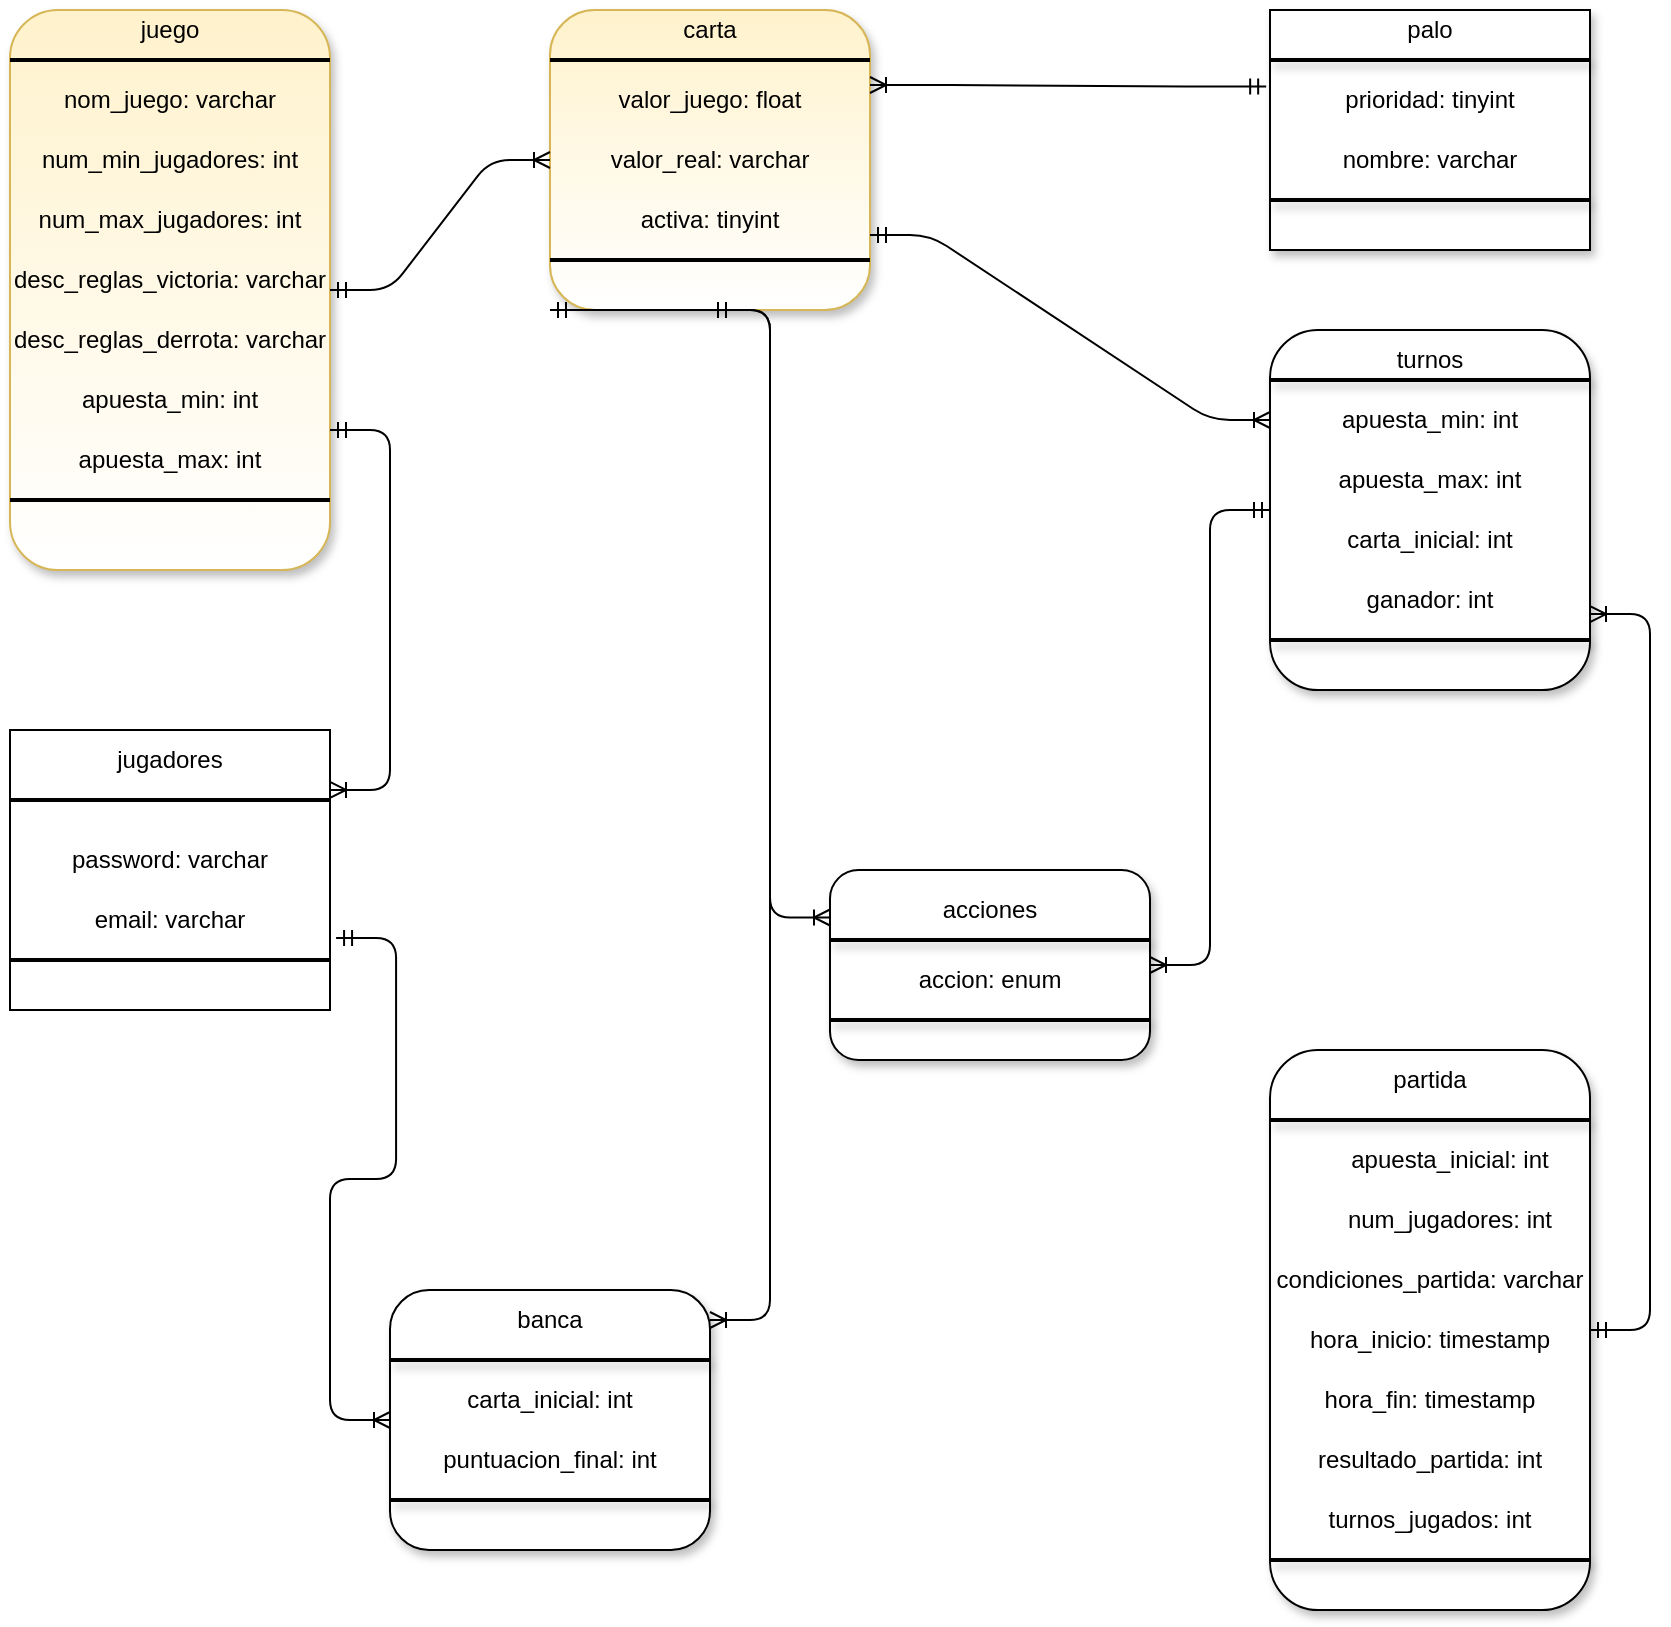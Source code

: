 <mxfile version="13.11.0" type="google"><diagram id="Fbkm5UieS2WMcxNllMxL" name="Page-1"><mxGraphModel dx="1036" dy="463" grid="1" gridSize="10" guides="1" tooltips="1" connect="1" arrows="1" fold="1" page="1" pageScale="1" pageWidth="827" pageHeight="1169" math="0" shadow="0"><root><mxCell id="0"/><mxCell id="1" parent="0"/><mxCell id="IKkHjfmvSA94OXOoaEI9-8" value="" style="rounded=1;whiteSpace=wrap;html=1;fillColor=#fff2cc;strokeColor=#d6b656;gradientColor=#ffffff;glass=0;shadow=1;sketch=0;" vertex="1" parent="1"><mxGeometry x="10" width="160" height="280" as="geometry"/></mxCell><mxCell id="IKkHjfmvSA94OXOoaEI9-9" value="juego" style="text;html=1;strokeColor=none;fillColor=none;align=center;verticalAlign=middle;whiteSpace=wrap;rounded=0;" vertex="1" parent="1"><mxGeometry x="10" width="160" height="20" as="geometry"/></mxCell><mxCell id="IKkHjfmvSA94OXOoaEI9-11" value="" style="line;strokeWidth=2;html=1;" vertex="1" parent="1"><mxGeometry x="10" y="20" width="160" height="10" as="geometry"/></mxCell><mxCell id="IKkHjfmvSA94OXOoaEI9-13" value="nom_juego: varchar" style="text;html=1;strokeColor=none;fillColor=none;align=center;verticalAlign=middle;whiteSpace=wrap;rounded=0;" vertex="1" parent="1"><mxGeometry x="10" y="30" width="160" height="30" as="geometry"/></mxCell><mxCell id="IKkHjfmvSA94OXOoaEI9-14" value="num_min_jugadores: int" style="text;html=1;strokeColor=none;fillColor=none;align=center;verticalAlign=middle;whiteSpace=wrap;rounded=0;" vertex="1" parent="1"><mxGeometry x="10" y="60" width="160" height="30" as="geometry"/></mxCell><mxCell id="IKkHjfmvSA94OXOoaEI9-15" value="num_max_jugadores: int" style="text;html=1;strokeColor=none;fillColor=none;align=center;verticalAlign=middle;whiteSpace=wrap;rounded=0;" vertex="1" parent="1"><mxGeometry x="10" y="90" width="160" height="30" as="geometry"/></mxCell><mxCell id="IKkHjfmvSA94OXOoaEI9-16" value="desc_reglas_victoria: varchar" style="text;html=1;strokeColor=none;fillColor=none;align=center;verticalAlign=middle;whiteSpace=wrap;rounded=0;" vertex="1" parent="1"><mxGeometry x="10" y="120" width="160" height="30" as="geometry"/></mxCell><mxCell id="IKkHjfmvSA94OXOoaEI9-17" value="desc_reglas_derrota: varchar" style="text;html=1;strokeColor=none;fillColor=none;align=center;verticalAlign=middle;whiteSpace=wrap;rounded=0;" vertex="1" parent="1"><mxGeometry x="10" y="150" width="160" height="30" as="geometry"/></mxCell><mxCell id="IKkHjfmvSA94OXOoaEI9-18" value="apuesta_min: int" style="text;html=1;strokeColor=none;fillColor=none;align=center;verticalAlign=middle;whiteSpace=wrap;rounded=0;" vertex="1" parent="1"><mxGeometry x="10" y="180" width="160" height="30" as="geometry"/></mxCell><mxCell id="IKkHjfmvSA94OXOoaEI9-19" value="apuesta_max: int" style="text;html=1;strokeColor=none;fillColor=none;align=center;verticalAlign=middle;whiteSpace=wrap;rounded=0;" vertex="1" parent="1"><mxGeometry x="10" y="210" width="160" height="30" as="geometry"/></mxCell><mxCell id="IKkHjfmvSA94OXOoaEI9-20" value="" style="line;strokeWidth=2;html=1;" vertex="1" parent="1"><mxGeometry x="10" y="240" width="160" height="10" as="geometry"/></mxCell><mxCell id="IKkHjfmvSA94OXOoaEI9-23" value="" style="edgeStyle=entityRelationEdgeStyle;fontSize=12;html=1;endArrow=ERoneToMany;startArrow=ERmandOne;exitX=1;exitY=0.75;exitDx=0;exitDy=0;entryX=1;entryY=0.214;entryDx=0;entryDy=0;entryPerimeter=0;" edge="1" parent="1" source="IKkHjfmvSA94OXOoaEI9-8" target="IKkHjfmvSA94OXOoaEI9-24"><mxGeometry width="100" height="100" relative="1" as="geometry"><mxPoint x="170" y="295" as="sourcePoint"/><mxPoint x="260" y="390" as="targetPoint"/></mxGeometry></mxCell><mxCell id="IKkHjfmvSA94OXOoaEI9-24" value="" style="verticalLabelPosition=bottom;verticalAlign=top;html=1;shape=mxgraph.basic.rect;fillColor2=none;strokeWidth=1;size=20;indent=5;" vertex="1" parent="1"><mxGeometry x="10" y="360" width="160" height="140" as="geometry"/></mxCell><mxCell id="IKkHjfmvSA94OXOoaEI9-26" value="" style="line;strokeWidth=2;html=1;" vertex="1" parent="1"><mxGeometry x="10" y="390" width="160" height="10" as="geometry"/></mxCell><mxCell id="IKkHjfmvSA94OXOoaEI9-27" value="jugadores" style="text;html=1;strokeColor=none;fillColor=none;align=center;verticalAlign=middle;whiteSpace=wrap;rounded=0;" vertex="1" parent="1"><mxGeometry x="10" y="360" width="160" height="30" as="geometry"/></mxCell><mxCell id="IKkHjfmvSA94OXOoaEI9-29" value="password: varchar" style="text;html=1;strokeColor=none;fillColor=none;align=center;verticalAlign=middle;whiteSpace=wrap;rounded=0;" vertex="1" parent="1"><mxGeometry x="10" y="410" width="160" height="30" as="geometry"/></mxCell><mxCell id="IKkHjfmvSA94OXOoaEI9-30" value="email: varchar" style="text;html=1;strokeColor=none;fillColor=none;align=center;verticalAlign=middle;whiteSpace=wrap;rounded=0;" vertex="1" parent="1"><mxGeometry x="10" y="440" width="160" height="30" as="geometry"/></mxCell><mxCell id="IKkHjfmvSA94OXOoaEI9-33" value="" style="line;strokeWidth=2;html=1;" vertex="1" parent="1"><mxGeometry x="10" y="470" width="160" height="10" as="geometry"/></mxCell><mxCell id="IKkHjfmvSA94OXOoaEI9-36" value="" style="rounded=1;whiteSpace=wrap;html=1;fillColor=#fff2cc;strokeColor=#d6b656;gradientColor=#ffffff;shadow=1;" vertex="1" parent="1"><mxGeometry x="280" width="160" height="150" as="geometry"/></mxCell><mxCell id="IKkHjfmvSA94OXOoaEI9-37" value="" style="edgeStyle=entityRelationEdgeStyle;fontSize=12;html=1;endArrow=ERoneToMany;startArrow=ERmandOne;entryX=0;entryY=0.5;entryDx=0;entryDy=0;exitX=1;exitY=0.5;exitDx=0;exitDy=0;" edge="1" parent="1" source="IKkHjfmvSA94OXOoaEI9-8" target="IKkHjfmvSA94OXOoaEI9-36"><mxGeometry width="100" height="100" relative="1" as="geometry"><mxPoint x="200" y="110" as="sourcePoint"/><mxPoint x="310" y="140" as="targetPoint"/></mxGeometry></mxCell><mxCell id="IKkHjfmvSA94OXOoaEI9-38" value="carta" style="text;html=1;strokeColor=none;fillColor=none;align=center;verticalAlign=middle;whiteSpace=wrap;rounded=0;" vertex="1" parent="1"><mxGeometry x="280" width="160" height="20" as="geometry"/></mxCell><mxCell id="IKkHjfmvSA94OXOoaEI9-39" value="" style="line;strokeWidth=2;html=1;" vertex="1" parent="1"><mxGeometry x="280" y="20" width="160" height="10" as="geometry"/></mxCell><mxCell id="IKkHjfmvSA94OXOoaEI9-40" value="valor_juego: float" style="text;html=1;strokeColor=none;fillColor=none;align=center;verticalAlign=middle;whiteSpace=wrap;rounded=0;" vertex="1" parent="1"><mxGeometry x="280" y="30" width="160" height="30" as="geometry"/></mxCell><mxCell id="IKkHjfmvSA94OXOoaEI9-42" value="valor_real: varchar" style="text;html=1;strokeColor=none;fillColor=none;align=center;verticalAlign=middle;whiteSpace=wrap;rounded=0;" vertex="1" parent="1"><mxGeometry x="280" y="60" width="160" height="30" as="geometry"/></mxCell><mxCell id="IKkHjfmvSA94OXOoaEI9-43" value="activa: tinyint" style="text;html=1;strokeColor=none;fillColor=none;align=center;verticalAlign=middle;whiteSpace=wrap;rounded=0;" vertex="1" parent="1"><mxGeometry x="280" y="90" width="160" height="30" as="geometry"/></mxCell><mxCell id="IKkHjfmvSA94OXOoaEI9-46" value="" style="line;strokeWidth=2;html=1;" vertex="1" parent="1"><mxGeometry x="280" y="120" width="160" height="10" as="geometry"/></mxCell><mxCell id="IKkHjfmvSA94OXOoaEI9-50" value="" style="rounded=0;whiteSpace=wrap;html=1;shadow=1;glass=0;sketch=0;gradientColor=#ffffff;" vertex="1" parent="1"><mxGeometry x="640" width="160" height="120" as="geometry"/></mxCell><mxCell id="IKkHjfmvSA94OXOoaEI9-51" value="" style="edgeStyle=entityRelationEdgeStyle;fontSize=12;html=1;endArrow=ERoneToMany;startArrow=ERmandOne;entryX=1;entryY=0.25;entryDx=0;entryDy=0;exitX=-0.012;exitY=0.319;exitDx=0;exitDy=0;exitPerimeter=0;" edge="1" parent="1" source="IKkHjfmvSA94OXOoaEI9-50" target="IKkHjfmvSA94OXOoaEI9-36"><mxGeometry width="100" height="100" relative="1" as="geometry"><mxPoint x="590" y="60" as="sourcePoint"/><mxPoint x="500" y="100" as="targetPoint"/></mxGeometry></mxCell><mxCell id="IKkHjfmvSA94OXOoaEI9-52" value="palo" style="text;html=1;strokeColor=none;fillColor=none;align=center;verticalAlign=middle;whiteSpace=wrap;rounded=0;shadow=1;glass=0;sketch=0;" vertex="1" parent="1"><mxGeometry x="640" width="160" height="20" as="geometry"/></mxCell><mxCell id="IKkHjfmvSA94OXOoaEI9-53" value="" style="line;strokeWidth=2;html=1;rounded=1;shadow=1;glass=0;sketch=0;gradientColor=#ffffff;" vertex="1" parent="1"><mxGeometry x="640" y="20" width="160" height="10" as="geometry"/></mxCell><mxCell id="IKkHjfmvSA94OXOoaEI9-56" value="prioridad: tinyint" style="text;html=1;strokeColor=none;fillColor=none;align=center;verticalAlign=middle;whiteSpace=wrap;rounded=0;shadow=1;glass=0;sketch=0;" vertex="1" parent="1"><mxGeometry x="640" y="30" width="160" height="30" as="geometry"/></mxCell><mxCell id="IKkHjfmvSA94OXOoaEI9-57" value="nombre: varchar" style="text;html=1;strokeColor=none;fillColor=none;align=center;verticalAlign=middle;whiteSpace=wrap;rounded=0;shadow=1;glass=0;sketch=0;" vertex="1" parent="1"><mxGeometry x="640" y="60" width="160" height="30" as="geometry"/></mxCell><mxCell id="IKkHjfmvSA94OXOoaEI9-58" value="" style="line;strokeWidth=2;html=1;rounded=1;shadow=1;glass=0;sketch=0;gradientColor=#ffffff;" vertex="1" parent="1"><mxGeometry x="640" y="90" width="160" height="10" as="geometry"/></mxCell><mxCell id="IKkHjfmvSA94OXOoaEI9-60" style="edgeStyle=orthogonalEdgeStyle;rounded=0;orthogonalLoop=1;jettySize=auto;html=1;exitX=0.5;exitY=1;exitDx=0;exitDy=0;" edge="1" parent="1" source="IKkHjfmvSA94OXOoaEI9-50" target="IKkHjfmvSA94OXOoaEI9-50"><mxGeometry relative="1" as="geometry"/></mxCell><mxCell id="IKkHjfmvSA94OXOoaEI9-62" value="" style="rounded=1;whiteSpace=wrap;html=1;shadow=1;glass=0;sketch=0;gradientColor=#ffffff;" vertex="1" parent="1"><mxGeometry x="640" y="160" width="160" height="180" as="geometry"/></mxCell><mxCell id="IKkHjfmvSA94OXOoaEI9-63" value="" style="line;strokeWidth=2;html=1;rounded=1;shadow=1;glass=0;sketch=0;gradientColor=#ffffff;" vertex="1" parent="1"><mxGeometry x="640" y="180" width="160" height="10" as="geometry"/></mxCell><mxCell id="IKkHjfmvSA94OXOoaEI9-64" value="turnos" style="text;html=1;strokeColor=none;fillColor=none;align=center;verticalAlign=middle;whiteSpace=wrap;rounded=0;shadow=1;glass=0;sketch=0;" vertex="1" parent="1"><mxGeometry x="640" y="160" width="160" height="30" as="geometry"/></mxCell><mxCell id="IKkHjfmvSA94OXOoaEI9-66" value="apuesta_min: int" style="text;html=1;strokeColor=none;fillColor=none;align=center;verticalAlign=middle;whiteSpace=wrap;rounded=0;shadow=1;glass=0;sketch=0;" vertex="1" parent="1"><mxGeometry x="640" y="190" width="160" height="30" as="geometry"/></mxCell><mxCell id="IKkHjfmvSA94OXOoaEI9-67" value="apuesta_max: int" style="text;html=1;strokeColor=none;fillColor=none;align=center;verticalAlign=middle;whiteSpace=wrap;rounded=0;shadow=1;glass=0;sketch=0;" vertex="1" parent="1"><mxGeometry x="640" y="220" width="160" height="30" as="geometry"/></mxCell><mxCell id="IKkHjfmvSA94OXOoaEI9-68" value="carta_inicial: int" style="text;html=1;strokeColor=none;fillColor=none;align=center;verticalAlign=middle;whiteSpace=wrap;rounded=0;shadow=1;glass=0;sketch=0;" vertex="1" parent="1"><mxGeometry x="640" y="250" width="160" height="30" as="geometry"/></mxCell><mxCell id="IKkHjfmvSA94OXOoaEI9-69" value="ganador: int" style="text;html=1;strokeColor=none;fillColor=none;align=center;verticalAlign=middle;whiteSpace=wrap;rounded=0;shadow=1;glass=0;sketch=0;" vertex="1" parent="1"><mxGeometry x="640" y="280" width="160" height="30" as="geometry"/></mxCell><mxCell id="IKkHjfmvSA94OXOoaEI9-70" value="" style="line;strokeWidth=2;html=1;rounded=1;shadow=1;glass=0;sketch=0;gradientColor=#ffffff;" vertex="1" parent="1"><mxGeometry x="640" y="310" width="160" height="10" as="geometry"/></mxCell><mxCell id="IKkHjfmvSA94OXOoaEI9-71" value="" style="edgeStyle=entityRelationEdgeStyle;fontSize=12;html=1;endArrow=ERoneToMany;startArrow=ERmandOne;entryX=0;entryY=0.25;entryDx=0;entryDy=0;exitX=1;exitY=0.75;exitDx=0;exitDy=0;" edge="1" parent="1" source="IKkHjfmvSA94OXOoaEI9-36" target="IKkHjfmvSA94OXOoaEI9-62"><mxGeometry width="100" height="100" relative="1" as="geometry"><mxPoint x="390" y="240" as="sourcePoint"/><mxPoint x="510" y="175" as="targetPoint"/></mxGeometry></mxCell><mxCell id="IKkHjfmvSA94OXOoaEI9-72" value="" style="rounded=1;whiteSpace=wrap;html=1;shadow=1;glass=0;sketch=0;gradientColor=#ffffff;" vertex="1" parent="1"><mxGeometry x="420" y="430" width="160" height="95" as="geometry"/></mxCell><mxCell id="IKkHjfmvSA94OXOoaEI9-73" value="acciones" style="text;html=1;strokeColor=none;fillColor=none;align=center;verticalAlign=middle;whiteSpace=wrap;rounded=0;shadow=1;glass=0;sketch=0;" vertex="1" parent="1"><mxGeometry x="420" y="430" width="160" height="40" as="geometry"/></mxCell><mxCell id="IKkHjfmvSA94OXOoaEI9-74" value="" style="line;strokeWidth=2;html=1;rounded=1;shadow=1;glass=0;sketch=0;gradientColor=#ffffff;" vertex="1" parent="1"><mxGeometry x="420" y="460" width="160" height="10" as="geometry"/></mxCell><mxCell id="IKkHjfmvSA94OXOoaEI9-75" value="accion: enum" style="text;html=1;strokeColor=none;fillColor=none;align=center;verticalAlign=middle;whiteSpace=wrap;rounded=0;shadow=1;glass=0;sketch=0;" vertex="1" parent="1"><mxGeometry x="420" y="470" width="160" height="30" as="geometry"/></mxCell><mxCell id="IKkHjfmvSA94OXOoaEI9-78" value="" style="line;strokeWidth=2;html=1;rounded=1;shadow=1;glass=0;sketch=0;gradientColor=#ffffff;" vertex="1" parent="1"><mxGeometry x="420" y="500" width="160" height="10" as="geometry"/></mxCell><mxCell id="IKkHjfmvSA94OXOoaEI9-79" value="" style="edgeStyle=entityRelationEdgeStyle;fontSize=12;html=1;endArrow=ERoneToMany;startArrow=ERmandOne;exitX=0.5;exitY=1;exitDx=0;exitDy=0;entryX=0;entryY=0.25;entryDx=0;entryDy=0;" edge="1" parent="1" source="IKkHjfmvSA94OXOoaEI9-36" target="IKkHjfmvSA94OXOoaEI9-72"><mxGeometry width="100" height="100" relative="1" as="geometry"><mxPoint x="300" y="245" as="sourcePoint"/><mxPoint x="380" y="260" as="targetPoint"/></mxGeometry></mxCell><mxCell id="IKkHjfmvSA94OXOoaEI9-80" value="" style="edgeStyle=entityRelationEdgeStyle;fontSize=12;html=1;endArrow=ERoneToMany;startArrow=ERmandOne;exitX=0;exitY=0.5;exitDx=0;exitDy=0;entryX=1;entryY=0.5;entryDx=0;entryDy=0;" edge="1" parent="1" source="IKkHjfmvSA94OXOoaEI9-62" target="IKkHjfmvSA94OXOoaEI9-72"><mxGeometry width="100" height="100" relative="1" as="geometry"><mxPoint x="520" y="191.25" as="sourcePoint"/><mxPoint x="520" y="350" as="targetPoint"/></mxGeometry></mxCell><mxCell id="IKkHjfmvSA94OXOoaEI9-83" value="" style="rounded=1;whiteSpace=wrap;html=1;shadow=1;glass=0;sketch=0;gradientColor=#ffffff;" vertex="1" parent="1"><mxGeometry x="200" y="640" width="160" height="130" as="geometry"/></mxCell><mxCell id="IKkHjfmvSA94OXOoaEI9-84" value="banca" style="text;html=1;strokeColor=none;fillColor=none;align=center;verticalAlign=middle;whiteSpace=wrap;rounded=0;shadow=1;glass=0;sketch=0;" vertex="1" parent="1"><mxGeometry x="200" y="640" width="160" height="30" as="geometry"/></mxCell><mxCell id="IKkHjfmvSA94OXOoaEI9-85" value="" style="line;strokeWidth=2;html=1;rounded=1;shadow=1;glass=0;sketch=0;gradientColor=#ffffff;" vertex="1" parent="1"><mxGeometry x="200" y="670" width="160" height="10" as="geometry"/></mxCell><mxCell id="IKkHjfmvSA94OXOoaEI9-87" value="carta_inicial: int" style="text;html=1;strokeColor=none;fillColor=none;align=center;verticalAlign=middle;whiteSpace=wrap;rounded=0;shadow=1;glass=0;sketch=0;" vertex="1" parent="1"><mxGeometry x="200" y="680" width="160" height="30" as="geometry"/></mxCell><mxCell id="IKkHjfmvSA94OXOoaEI9-88" value="puntuacion_final: int" style="text;html=1;strokeColor=none;fillColor=none;align=center;verticalAlign=middle;whiteSpace=wrap;rounded=0;shadow=1;glass=0;sketch=0;" vertex="1" parent="1"><mxGeometry x="200" y="710" width="160" height="30" as="geometry"/></mxCell><mxCell id="IKkHjfmvSA94OXOoaEI9-90" value="" style="line;strokeWidth=2;html=1;rounded=1;shadow=1;glass=0;sketch=0;gradientColor=#ffffff;" vertex="1" parent="1"><mxGeometry x="200" y="740" width="160" height="10" as="geometry"/></mxCell><mxCell id="IKkHjfmvSA94OXOoaEI9-91" value="" style="edgeStyle=entityRelationEdgeStyle;fontSize=12;html=1;endArrow=ERoneToMany;startArrow=ERmandOne;exitX=0;exitY=1;exitDx=0;exitDy=0;" edge="1" parent="1" source="IKkHjfmvSA94OXOoaEI9-36" target="IKkHjfmvSA94OXOoaEI9-84"><mxGeometry width="100" height="100" relative="1" as="geometry"><mxPoint x="690" y="410" as="sourcePoint"/><mxPoint x="300" y="599.96" as="targetPoint"/></mxGeometry></mxCell><mxCell id="IKkHjfmvSA94OXOoaEI9-92" value="" style="edgeStyle=entityRelationEdgeStyle;fontSize=12;html=1;endArrow=ERoneToMany;startArrow=ERmandOne;entryX=0;entryY=0.5;entryDx=0;entryDy=0;exitX=1.019;exitY=0.743;exitDx=0;exitDy=0;exitPerimeter=0;" edge="1" parent="1" source="IKkHjfmvSA94OXOoaEI9-24" target="IKkHjfmvSA94OXOoaEI9-83"><mxGeometry width="100" height="100" relative="1" as="geometry"><mxPoint x="190" y="480" as="sourcePoint"/><mxPoint x="80" y="750" as="targetPoint"/></mxGeometry></mxCell><mxCell id="IKkHjfmvSA94OXOoaEI9-93" value="" style="rounded=1;whiteSpace=wrap;html=1;shadow=1;glass=0;sketch=0;gradientColor=#ffffff;" vertex="1" parent="1"><mxGeometry x="640" y="520" width="160" height="280" as="geometry"/></mxCell><mxCell id="IKkHjfmvSA94OXOoaEI9-94" value="partida" style="text;html=1;strokeColor=none;fillColor=none;align=center;verticalAlign=middle;whiteSpace=wrap;rounded=0;shadow=1;glass=0;sketch=0;" vertex="1" parent="1"><mxGeometry x="640" y="520" width="160" height="30" as="geometry"/></mxCell><mxCell id="IKkHjfmvSA94OXOoaEI9-95" value="" style="line;strokeWidth=2;html=1;rounded=1;shadow=1;glass=0;sketch=0;gradientColor=#ffffff;" vertex="1" parent="1"><mxGeometry x="640" y="550" width="160" height="10" as="geometry"/></mxCell><mxCell id="IKkHjfmvSA94OXOoaEI9-96" value="apuesta_inicial: int" style="text;html=1;strokeColor=none;fillColor=none;align=center;verticalAlign=middle;whiteSpace=wrap;rounded=0;shadow=1;glass=0;sketch=0;" vertex="1" parent="1"><mxGeometry x="650" y="560" width="160" height="30" as="geometry"/></mxCell><mxCell id="IKkHjfmvSA94OXOoaEI9-97" value="num_jugadores: int" style="text;html=1;strokeColor=none;fillColor=none;align=center;verticalAlign=middle;whiteSpace=wrap;rounded=0;shadow=1;glass=0;sketch=0;" vertex="1" parent="1"><mxGeometry x="650" y="590" width="160" height="30" as="geometry"/></mxCell><mxCell id="IKkHjfmvSA94OXOoaEI9-98" value="condiciones_partida: varchar" style="text;html=1;strokeColor=none;fillColor=none;align=center;verticalAlign=middle;whiteSpace=wrap;rounded=0;shadow=1;glass=0;sketch=0;" vertex="1" parent="1"><mxGeometry x="640" y="620" width="160" height="30" as="geometry"/></mxCell><mxCell id="IKkHjfmvSA94OXOoaEI9-99" value="hora_inicio: timestamp" style="text;html=1;strokeColor=none;fillColor=none;align=center;verticalAlign=middle;whiteSpace=wrap;rounded=0;shadow=1;glass=0;sketch=0;" vertex="1" parent="1"><mxGeometry x="640" y="650" width="160" height="30" as="geometry"/></mxCell><mxCell id="IKkHjfmvSA94OXOoaEI9-100" value="hora_fin: timestamp" style="text;html=1;strokeColor=none;fillColor=none;align=center;verticalAlign=middle;whiteSpace=wrap;rounded=0;shadow=1;glass=0;sketch=0;" vertex="1" parent="1"><mxGeometry x="640" y="680" width="160" height="30" as="geometry"/></mxCell><mxCell id="IKkHjfmvSA94OXOoaEI9-101" value="resultado_partida: int" style="text;html=1;strokeColor=none;fillColor=none;align=center;verticalAlign=middle;whiteSpace=wrap;rounded=0;shadow=1;glass=0;sketch=0;" vertex="1" parent="1"><mxGeometry x="640" y="710" width="160" height="30" as="geometry"/></mxCell><mxCell id="IKkHjfmvSA94OXOoaEI9-102" value="turnos_jugados: int" style="text;html=1;strokeColor=none;fillColor=none;align=center;verticalAlign=middle;whiteSpace=wrap;rounded=0;shadow=1;glass=0;sketch=0;" vertex="1" parent="1"><mxGeometry x="640" y="740" width="160" height="30" as="geometry"/></mxCell><mxCell id="IKkHjfmvSA94OXOoaEI9-103" value="" style="line;strokeWidth=2;html=1;rounded=1;shadow=1;glass=0;sketch=0;gradientColor=#ffffff;" vertex="1" parent="1"><mxGeometry x="640" y="770" width="160" height="10" as="geometry"/></mxCell><mxCell id="IKkHjfmvSA94OXOoaEI9-104" value="" style="edgeStyle=entityRelationEdgeStyle;fontSize=12;html=1;endArrow=ERoneToMany;startArrow=ERmandOne;entryX=1;entryY=0.789;entryDx=0;entryDy=0;entryPerimeter=0;" edge="1" parent="1" source="IKkHjfmvSA94OXOoaEI9-93" target="IKkHjfmvSA94OXOoaEI9-62"><mxGeometry width="100" height="100" relative="1" as="geometry"><mxPoint x="590" y="525" as="sourcePoint"/><mxPoint x="530" y="752.5" as="targetPoint"/></mxGeometry></mxCell></root></mxGraphModel></diagram></mxfile>